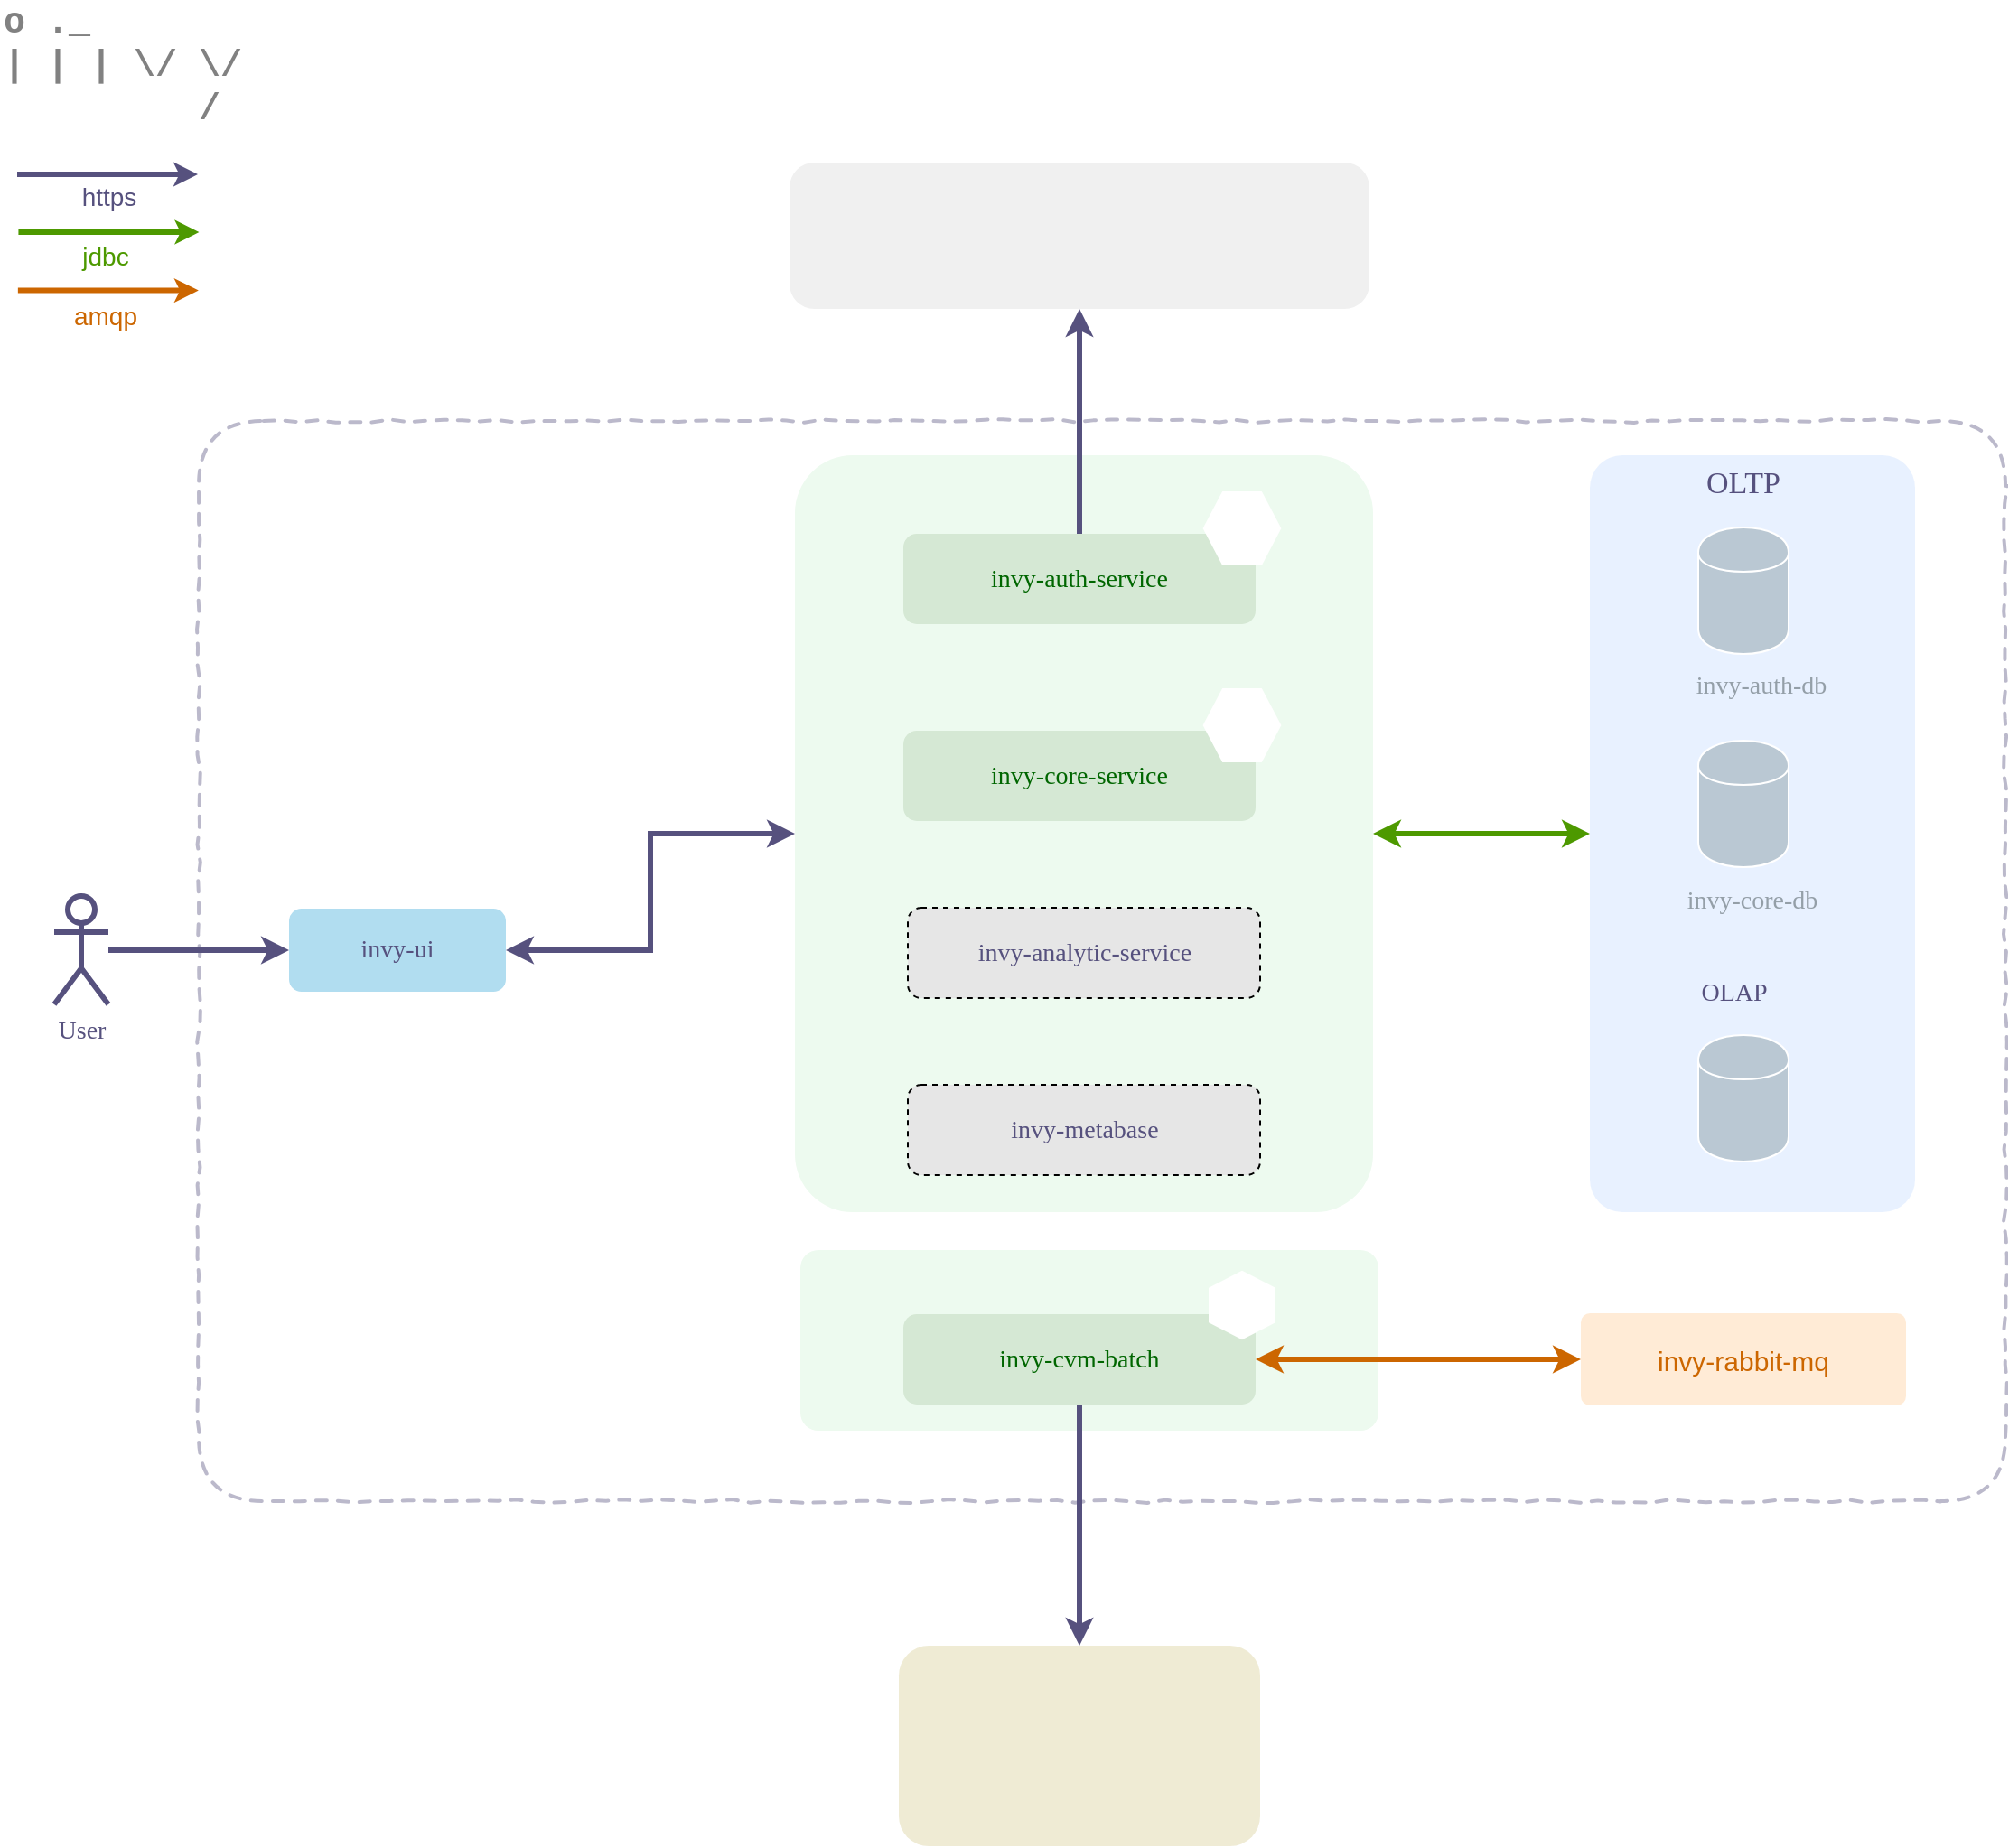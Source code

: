 <mxfile version="12.1.3" type="github" pages="1">
  <diagram id="U5muAcYlw0ag1JCLRIDb" name="Page-1">
    <mxGraphModel dx="1089" dy="1101" grid="1" gridSize="10" guides="1" tooltips="1" connect="1" arrows="1" fold="1" page="1" pageScale="1" pageWidth="850" pageHeight="1100" math="0" shadow="0">
      <root>
        <mxCell id="0"/>
        <mxCell id="1" parent="0"/>
        <mxCell id="V0Xs-0CVrBQiGBR1F-wS-24" value="" style="rounded=1;whiteSpace=wrap;html=1;dashed=1;fillColor=none;fontSize=14;fontColor=#4D9900;opacity=40;strokeColor=#56517E;strokeWidth=2;arcSize=6;glass=0;comic=1;shadow=0;movable=0;resizable=0;rotatable=0;recursiveResize=0;editable=0;" parent="1" vertex="1">
          <mxGeometry x="120" y="242" width="1000" height="598" as="geometry"/>
        </mxCell>
        <mxCell id="fFbL5YQMe2po9hjQBBQq-4" value="invy-rabbit-mq" style="rounded=1;whiteSpace=wrap;html=1;fontSize=15;arcSize=10;fillColor=#ffe6cc;strokeColor=none;opacity=80;fontColor=#CC6600;" vertex="1" parent="1">
          <mxGeometry x="885" y="736" width="180" height="51" as="geometry"/>
        </mxCell>
        <mxCell id="fFbL5YQMe2po9hjQBBQq-3" value="" style="rounded=1;whiteSpace=wrap;html=1;fontSize=17;arcSize=10;fillColor=#EDFAEF;strokeColor=none;" vertex="1" parent="1">
          <mxGeometry x="453" y="701" width="320" height="100" as="geometry"/>
        </mxCell>
        <mxCell id="XNiuDohxMIJDn-E_BAAG-5" value="" style="rounded=1;whiteSpace=wrap;html=1;fontSize=17;arcSize=10;fillColor=#E3EEFF;strokeColor=none;opacity=80;" parent="1" vertex="1">
          <mxGeometry x="890" y="261" width="180" height="419" as="geometry"/>
        </mxCell>
        <mxCell id="V0Xs-0CVrBQiGBR1F-wS-12" style="edgeStyle=orthogonalEdgeStyle;rounded=0;orthogonalLoop=1;jettySize=auto;html=1;endArrow=classic;endFill=1;strokeColor=#4D9900;strokeWidth=3;fontSize=14;fontColor=#56517E;startArrow=classic;startFill=1;" parent="1" source="XNiuDohxMIJDn-E_BAAG-1" target="XNiuDohxMIJDn-E_BAAG-5" edge="1">
          <mxGeometry relative="1" as="geometry"/>
        </mxCell>
        <mxCell id="XNiuDohxMIJDn-E_BAAG-1" value="" style="rounded=1;whiteSpace=wrap;html=1;fontSize=17;arcSize=10;fillColor=#EDFAEF;strokeColor=none;" parent="1" vertex="1">
          <mxGeometry x="450" y="261" width="320" height="419" as="geometry"/>
        </mxCell>
        <mxCell id="4SFKCHGJIZ1W-jkTVPGr-1" value="&lt;div style=&quot;font-size: 20px;&quot;&gt;o ._&lt;/div&gt;&lt;div style=&quot;font-size: 20px;&quot;&gt;| | | \/ \/&lt;/div&gt;&lt;div style=&quot;font-size: 20px;&quot;&gt;&amp;nbsp; &amp;nbsp; &amp;nbsp; &amp;nbsp; &amp;nbsp;/&lt;/div&gt;" style="text;html=1;strokeColor=none;fillColor=none;align=left;verticalAlign=middle;whiteSpace=wrap;rounded=0;fontSize=20;fontFamily=Courier New;fontColor=#4D4D4D;fontStyle=1;textOpacity=70;" parent="1" vertex="1">
          <mxGeometry x="10" y="10" width="160" height="70" as="geometry"/>
        </mxCell>
        <mxCell id="V0Xs-0CVrBQiGBR1F-wS-11" style="edgeStyle=orthogonalEdgeStyle;rounded=0;orthogonalLoop=1;jettySize=auto;html=1;endArrow=classic;endFill=1;strokeColor=#56517E;strokeWidth=3;fontSize=14;fontColor=#56517E;startArrow=classic;startFill=1;" parent="1" source="4SFKCHGJIZ1W-jkTVPGr-3" target="XNiuDohxMIJDn-E_BAAG-1" edge="1">
          <mxGeometry relative="1" as="geometry"/>
        </mxCell>
        <mxCell id="4SFKCHGJIZ1W-jkTVPGr-3" value="invy-ui" style="rounded=1;whiteSpace=wrap;html=1;fontFamily=Tahoma;fontSize=14;fillColor=#b1ddf0;strokeColor=none;fontColor=#56517E;" parent="1" vertex="1">
          <mxGeometry x="170" y="512" width="120" height="46" as="geometry"/>
        </mxCell>
        <mxCell id="4SFKCHGJIZ1W-jkTVPGr-7" style="edgeStyle=orthogonalEdgeStyle;rounded=0;orthogonalLoop=1;jettySize=auto;html=1;entryX=0;entryY=0.5;entryDx=0;entryDy=0;fontFamily=Tahoma;fontSize=14;fillColor=#d0cee2;strokeColor=#56517e;strokeWidth=3;fontColor=#56517E;" parent="1" source="4SFKCHGJIZ1W-jkTVPGr-4" target="4SFKCHGJIZ1W-jkTVPGr-3" edge="1">
          <mxGeometry relative="1" as="geometry"/>
        </mxCell>
        <mxCell id="4SFKCHGJIZ1W-jkTVPGr-4" value="User" style="shape=umlActor;verticalLabelPosition=bottom;labelBackgroundColor=#ffffff;verticalAlign=top;html=1;outlineConnect=0;fontFamily=Tahoma;fontSize=14;strokeWidth=3;strokeColor=#56517E;fontColor=#56517E;" parent="1" vertex="1">
          <mxGeometry x="40" y="505" width="30" height="60" as="geometry"/>
        </mxCell>
        <mxCell id="4SFKCHGJIZ1W-jkTVPGr-10" value="invy-analytic-service" style="rounded=1;whiteSpace=wrap;html=1;fontFamily=Tahoma;fontSize=14;fontColor=#56517E;dashed=1;fillColor=#E6E6E6;" parent="1" vertex="1">
          <mxGeometry x="512.5" y="511.5" width="195" height="50" as="geometry"/>
        </mxCell>
        <mxCell id="4SFKCHGJIZ1W-jkTVPGr-18" value="invy-metabase" style="rounded=1;whiteSpace=wrap;html=1;fontFamily=Tahoma;fontSize=14;fontColor=#56517E;dashed=1;fillColor=#E6E6E6;" parent="1" vertex="1">
          <mxGeometry x="512.5" y="609.5" width="195" height="50" as="geometry"/>
        </mxCell>
        <mxCell id="7_RaW1AWdkRF37Sx4alJ-3" value="" style="shape=image;html=1;verticalAlign=top;verticalLabelPosition=bottom;labelBackgroundColor=#ffffff;imageAspect=0;aspect=fixed;image=https://cdn2.iconfinder.com/data/icons/designer-skills/128/react-128.png;fontFamily=Tahoma;fontSize=14;fontColor=#56517E;" parent="1" vertex="1">
          <mxGeometry x="250" y="480" width="52" height="52" as="geometry"/>
        </mxCell>
        <mxCell id="7_RaW1AWdkRF37Sx4alJ-11" value="OLTP" style="text;html=1;strokeColor=none;fillColor=none;align=center;verticalAlign=middle;whiteSpace=wrap;rounded=0;fontFamily=Tahoma;fontSize=17;fontColor=#56517E;" parent="1" vertex="1">
          <mxGeometry x="955" y="266.5" width="40" height="20" as="geometry"/>
        </mxCell>
        <mxCell id="7_RaW1AWdkRF37Sx4alJ-12" value="" style="group" parent="1" vertex="1" connectable="0">
          <mxGeometry x="940" y="419" width="95" height="98" as="geometry"/>
        </mxCell>
        <mxCell id="7_RaW1AWdkRF37Sx4alJ-13" value="" style="shape=cylinder;whiteSpace=wrap;html=1;boundedLbl=1;backgroundOutline=1;fontFamily=Tahoma;fontSize=14;fillColor=#bac8d3;strokeColor=#FFFFFF;" parent="7_RaW1AWdkRF37Sx4alJ-12" vertex="1">
          <mxGeometry x="10" width="50" height="70" as="geometry"/>
        </mxCell>
        <mxCell id="7_RaW1AWdkRF37Sx4alJ-14" value="" style="shape=image;html=1;verticalAlign=top;verticalLabelPosition=bottom;labelBackgroundColor=#ffffff;imageAspect=0;aspect=fixed;image=https://cdn4.iconfinder.com/data/icons/logos-brands-5/24/postgresql-128.png;strokeColor=#56517E;strokeWidth=3;fontFamily=Tahoma;fontSize=14;fontColor=#56517E;" parent="7_RaW1AWdkRF37Sx4alJ-12" vertex="1">
          <mxGeometry x="35" y="35" width="43" height="43" as="geometry"/>
        </mxCell>
        <mxCell id="XNiuDohxMIJDn-E_BAAG-3" value="&lt;span style=&quot;font-family: &amp;#34;tahoma&amp;#34; ; font-size: 14px&quot;&gt;invy-core-db&lt;/span&gt;" style="text;html=1;strokeColor=none;fillColor=none;align=center;verticalAlign=middle;whiteSpace=wrap;rounded=0;fontSize=14;fontColor=#949FA8;" parent="7_RaW1AWdkRF37Sx4alJ-12" vertex="1">
          <mxGeometry x="-15" y="78" width="110" height="20" as="geometry"/>
        </mxCell>
        <mxCell id="7_RaW1AWdkRF37Sx4alJ-16" value="OLAP" style="text;html=1;strokeColor=none;fillColor=none;align=center;verticalAlign=middle;whiteSpace=wrap;rounded=0;fontFamily=Tahoma;fontSize=14;fontColor=#56517E;" parent="1" vertex="1">
          <mxGeometry x="950" y="549" width="40" height="20" as="geometry"/>
        </mxCell>
        <mxCell id="7_RaW1AWdkRF37Sx4alJ-17" value="" style="group" parent="1" vertex="1" connectable="0">
          <mxGeometry x="940" y="582" width="80" height="97" as="geometry"/>
        </mxCell>
        <mxCell id="7_RaW1AWdkRF37Sx4alJ-18" value="" style="shape=cylinder;whiteSpace=wrap;html=1;boundedLbl=1;backgroundOutline=1;fontFamily=Tahoma;fontSize=14;fillColor=#bac8d3;strokeColor=#FFFFFF;" parent="7_RaW1AWdkRF37Sx4alJ-17" vertex="1">
          <mxGeometry x="10" width="50" height="70" as="geometry"/>
        </mxCell>
        <mxCell id="7_RaW1AWdkRF37Sx4alJ-19" value="" style="shape=image;html=1;verticalAlign=top;verticalLabelPosition=bottom;labelBackgroundColor=#ffffff;imageAspect=0;aspect=fixed;image=https://cdn4.iconfinder.com/data/icons/logos-brands-5/24/postgresql-128.png;strokeColor=#56517E;strokeWidth=3;fontFamily=Tahoma;fontSize=14;fontColor=#56517E;" parent="7_RaW1AWdkRF37Sx4alJ-17" vertex="1">
          <mxGeometry x="35" y="35" width="43" height="43" as="geometry"/>
        </mxCell>
        <mxCell id="7_RaW1AWdkRF37Sx4alJ-34" value="" style="group" parent="1" vertex="1" connectable="0">
          <mxGeometry x="510" y="383.5" width="215" height="80" as="geometry"/>
        </mxCell>
        <mxCell id="4SFKCHGJIZ1W-jkTVPGr-8" value="invy-core-service" style="rounded=1;whiteSpace=wrap;html=1;fontFamily=Tahoma;fontSize=14;fillColor=#d5e8d4;strokeColor=none;fontColor=#006600;" parent="7_RaW1AWdkRF37Sx4alJ-34" vertex="1">
          <mxGeometry y="30" width="195" height="50" as="geometry"/>
        </mxCell>
        <mxCell id="7_RaW1AWdkRF37Sx4alJ-27" value="" style="group" parent="7_RaW1AWdkRF37Sx4alJ-34" vertex="1" connectable="0">
          <mxGeometry x="160" width="55" height="55" as="geometry"/>
        </mxCell>
        <mxCell id="7_RaW1AWdkRF37Sx4alJ-28" value="" style="shape=hexagon;perimeter=hexagonPerimeter2;whiteSpace=wrap;html=1;strokeColor=#FFFFFF;strokeWidth=3;fontFamily=Tahoma;fontSize=14;fontColor=#56517E;" parent="7_RaW1AWdkRF37Sx4alJ-27" vertex="1">
          <mxGeometry x="7.5" y="8" width="40" height="38" as="geometry"/>
        </mxCell>
        <mxCell id="7_RaW1AWdkRF37Sx4alJ-29" value="" style="shape=image;imageAspect=0;aspect=fixed;verticalLabelPosition=bottom;verticalAlign=top;strokeColor=#FFFFFF;strokeWidth=3;fontFamily=Tahoma;fontSize=14;fontColor=#56517E;image=https://miro.medium.com/max/1200/1*J9d-VtiLfN9APIQgWTP9ow.png;" parent="7_RaW1AWdkRF37Sx4alJ-27" vertex="1">
          <mxGeometry width="55" height="55" as="geometry"/>
        </mxCell>
        <mxCell id="7_RaW1AWdkRF37Sx4alJ-35" value="" style="group" parent="1" vertex="1" connectable="0">
          <mxGeometry x="510" y="274.5" width="215" height="80" as="geometry"/>
        </mxCell>
        <mxCell id="4SFKCHGJIZ1W-jkTVPGr-9" value="invy-auth-service" style="rounded=1;whiteSpace=wrap;html=1;fontFamily=Tahoma;fontSize=14;fillColor=#d5e8d4;strokeColor=none;fontColor=#006600;" parent="7_RaW1AWdkRF37Sx4alJ-35" vertex="1">
          <mxGeometry y="30" width="195" height="50" as="geometry"/>
        </mxCell>
        <mxCell id="7_RaW1AWdkRF37Sx4alJ-26" value="" style="group" parent="7_RaW1AWdkRF37Sx4alJ-35" vertex="1" connectable="0">
          <mxGeometry x="160" width="55" height="55" as="geometry"/>
        </mxCell>
        <mxCell id="7_RaW1AWdkRF37Sx4alJ-25" value="" style="shape=hexagon;perimeter=hexagonPerimeter2;whiteSpace=wrap;html=1;strokeColor=#FFFFFF;strokeWidth=3;fontFamily=Tahoma;fontSize=14;fontColor=#56517E;" parent="7_RaW1AWdkRF37Sx4alJ-26" vertex="1">
          <mxGeometry x="7.5" y="8" width="40" height="38" as="geometry"/>
        </mxCell>
        <mxCell id="7_RaW1AWdkRF37Sx4alJ-23" value="" style="shape=image;imageAspect=0;aspect=fixed;verticalLabelPosition=bottom;verticalAlign=top;strokeColor=#FFFFFF;strokeWidth=3;fontFamily=Tahoma;fontSize=14;fontColor=#56517E;image=https://miro.medium.com/max/1200/1*J9d-VtiLfN9APIQgWTP9ow.png;" parent="7_RaW1AWdkRF37Sx4alJ-26" vertex="1">
          <mxGeometry width="55" height="55" as="geometry"/>
        </mxCell>
        <mxCell id="4SFKCHGJIZ1W-jkTVPGr-15" value="" style="shape=cylinder;whiteSpace=wrap;html=1;boundedLbl=1;backgroundOutline=1;fontFamily=Tahoma;fontSize=14;fillColor=#bac8d3;strokeColor=#FFFFFF;" parent="1" vertex="1">
          <mxGeometry x="950" y="301" width="50" height="70" as="geometry"/>
        </mxCell>
        <mxCell id="7_RaW1AWdkRF37Sx4alJ-6" value="" style="shape=image;html=1;verticalAlign=top;verticalLabelPosition=bottom;labelBackgroundColor=#ffffff;imageAspect=0;aspect=fixed;image=https://cdn4.iconfinder.com/data/icons/logos-brands-5/24/postgresql-128.png;strokeColor=#56517E;strokeWidth=3;fontFamily=Tahoma;fontSize=14;fontColor=#56517E;" parent="1" vertex="1">
          <mxGeometry x="975" y="336" width="43" height="43" as="geometry"/>
        </mxCell>
        <mxCell id="XNiuDohxMIJDn-E_BAAG-2" value="&lt;span style=&quot;font-family: &amp;quot;tahoma&amp;quot; ; font-size: 14px&quot;&gt;invy-auth-db&lt;/span&gt;" style="text;html=1;strokeColor=none;fillColor=none;align=center;verticalAlign=middle;whiteSpace=wrap;rounded=0;fontSize=14;fontColor=#949FA8;" parent="1" vertex="1">
          <mxGeometry x="930" y="378" width="110" height="20" as="geometry"/>
        </mxCell>
        <mxCell id="V0Xs-0CVrBQiGBR1F-wS-6" style="edgeStyle=orthogonalEdgeStyle;rounded=0;orthogonalLoop=1;jettySize=auto;html=1;fontSize=14;fontColor=#CCE5FF;strokeWidth=3;strokeColor=#56517E;" parent="1" source="4SFKCHGJIZ1W-jkTVPGr-9" target="V0Xs-0CVrBQiGBR1F-wS-5" edge="1">
          <mxGeometry relative="1" as="geometry"/>
        </mxCell>
        <mxCell id="V0Xs-0CVrBQiGBR1F-wS-7" value="" style="group" parent="1" vertex="1" connectable="0">
          <mxGeometry x="447" y="29" width="321" height="153" as="geometry"/>
        </mxCell>
        <mxCell id="V0Xs-0CVrBQiGBR1F-wS-5" value="" style="rounded=1;whiteSpace=wrap;html=1;fontSize=17;arcSize=17;fillColor=#F0F0F0;strokeColor=none;" parent="V0Xs-0CVrBQiGBR1F-wS-7" vertex="1">
          <mxGeometry y="70" width="321" height="81" as="geometry"/>
        </mxCell>
        <mxCell id="V0Xs-0CVrBQiGBR1F-wS-1" value="" style="shape=image;imageAspect=0;aspect=fixed;verticalLabelPosition=bottom;verticalAlign=top;fontSize=14;image=http://www.fortux.com/img/oauth2_logo.svg;" parent="V0Xs-0CVrBQiGBR1F-wS-7" vertex="1">
          <mxGeometry x="263" y="25" width="70" height="70" as="geometry"/>
        </mxCell>
        <mxCell id="V0Xs-0CVrBQiGBR1F-wS-3" value="" style="shape=image;imageAspect=0;aspect=fixed;verticalLabelPosition=bottom;verticalAlign=top;fontSize=14;image=https://chinaccelerator.com/wp-content/uploads/2017/01/google-logo-2015-g-icon.png;" parent="V0Xs-0CVrBQiGBR1F-wS-7" vertex="1">
          <mxGeometry x="60" y="70" width="118" height="89" as="geometry"/>
        </mxCell>
        <mxCell id="V0Xs-0CVrBQiGBR1F-wS-4" value="" style="shape=image;imageAspect=0;aspect=fixed;verticalLabelPosition=bottom;verticalAlign=top;fontSize=14;image=https://www.freepnglogos.com/uploads/official-linkedin-logo----17.png;" parent="V0Xs-0CVrBQiGBR1F-wS-7" vertex="1">
          <mxGeometry x="197" y="88" width="47" height="47" as="geometry"/>
        </mxCell>
        <mxCell id="V0Xs-0CVrBQiGBR1F-wS-9" value="" style="edgeStyle=orthogonalEdgeStyle;fontSize=12;html=1;endArrow=classic;endFill=1;rounded=0;strokeWidth=3;endSize=4;startSize=4;dashed=0;strokeColor=#56517E;" parent="1" edge="1">
          <mxGeometry width="100" relative="1" as="geometry">
            <mxPoint x="19.5" y="105.5" as="sourcePoint"/>
            <mxPoint x="119.5" y="105.5" as="targetPoint"/>
            <Array as="points">
              <mxPoint x="99.5" y="105.5"/>
              <mxPoint x="99.5" y="105.5"/>
            </Array>
          </mxGeometry>
        </mxCell>
        <mxCell id="V0Xs-0CVrBQiGBR1F-wS-10" value="https" style="text;html=1;resizable=0;points=[];align=center;verticalAlign=middle;labelBackgroundColor=#ffffff;fontSize=14;fontColor=#56517E;" parent="V0Xs-0CVrBQiGBR1F-wS-9" vertex="1" connectable="0">
          <mxGeometry x="0.6" y="9" relative="1" as="geometry">
            <mxPoint x="-29.5" y="21.5" as="offset"/>
          </mxGeometry>
        </mxCell>
        <mxCell id="V0Xs-0CVrBQiGBR1F-wS-13" value="" style="edgeStyle=orthogonalEdgeStyle;fontSize=12;html=1;endArrow=classic;endFill=1;rounded=0;strokeWidth=3;endSize=4;startSize=4;dashed=0;strokeColor=#4D9900;" parent="1" edge="1">
          <mxGeometry width="100" relative="1" as="geometry">
            <mxPoint x="20.214" y="137.5" as="sourcePoint"/>
            <mxPoint x="120.214" y="137.5" as="targetPoint"/>
            <Array as="points">
              <mxPoint x="100" y="138"/>
              <mxPoint x="100" y="138"/>
            </Array>
          </mxGeometry>
        </mxCell>
        <mxCell id="V0Xs-0CVrBQiGBR1F-wS-14" value="jdbc" style="text;html=1;resizable=0;points=[];align=center;verticalAlign=middle;labelBackgroundColor=#ffffff;fontSize=14;fontColor=#4D9900;" parent="V0Xs-0CVrBQiGBR1F-wS-13" vertex="1" connectable="0">
          <mxGeometry x="0.6" y="9" relative="1" as="geometry">
            <mxPoint x="-32.5" y="22.5" as="offset"/>
          </mxGeometry>
        </mxCell>
        <mxCell id="V0Xs-0CVrBQiGBR1F-wS-21" value="" style="group" parent="1" vertex="1" connectable="0">
          <mxGeometry x="510" y="709.5" width="209" height="102" as="geometry"/>
        </mxCell>
        <mxCell id="7_RaW1AWdkRF37Sx4alJ-31" value="invy-cvm-batch" style="rounded=1;whiteSpace=wrap;html=1;fontFamily=Tahoma;fontSize=14;fillColor=#d5e8d4;strokeColor=none;fontColor=#006600;" parent="V0Xs-0CVrBQiGBR1F-wS-21" vertex="1">
          <mxGeometry y="27" width="195" height="50" as="geometry"/>
        </mxCell>
        <mxCell id="7_RaW1AWdkRF37Sx4alJ-33" value="" style="group" parent="V0Xs-0CVrBQiGBR1F-wS-21" vertex="1" connectable="0">
          <mxGeometry x="166" width="43" height="43" as="geometry"/>
        </mxCell>
        <mxCell id="7_RaW1AWdkRF37Sx4alJ-32" value="" style="shape=hexagon;perimeter=hexagonPerimeter2;whiteSpace=wrap;html=1;strokeColor=#FFFFFF;strokeWidth=3;fontFamily=Tahoma;fontSize=14;fontColor=#56517E;rotation=90;" parent="7_RaW1AWdkRF37Sx4alJ-33" vertex="1">
          <mxGeometry x="4" y="5" width="35" height="34" as="geometry"/>
        </mxCell>
        <mxCell id="7_RaW1AWdkRF37Sx4alJ-30" value="" style="shape=image;imageAspect=0;aspect=fixed;verticalLabelPosition=bottom;verticalAlign=top;strokeColor=#FFFFFF;strokeWidth=3;fontFamily=Tahoma;fontSize=14;fontColor=#56517E;image=https://img.stackshare.io/service/9201/dbefbe0f6d93161f545994d3aff87775.png;" parent="7_RaW1AWdkRF37Sx4alJ-33" vertex="1">
          <mxGeometry width="43" height="43" as="geometry"/>
        </mxCell>
        <mxCell id="V0Xs-0CVrBQiGBR1F-wS-22" value="" style="group" parent="1" vertex="1" connectable="0">
          <mxGeometry x="517.5" y="920" width="190" height="111" as="geometry"/>
        </mxCell>
        <mxCell id="V0Xs-0CVrBQiGBR1F-wS-18" value="" style="rounded=1;whiteSpace=wrap;html=1;fillColor=#EBE6CA;fontSize=14;strokeColor=none;fontColor=#ffffff;opacity=80;" parent="V0Xs-0CVrBQiGBR1F-wS-22" vertex="1">
          <mxGeometry x="-10" width="200" height="111" as="geometry"/>
        </mxCell>
        <mxCell id="V0Xs-0CVrBQiGBR1F-wS-17" value="" style="shape=image;imageAspect=0;aspect=fixed;verticalLabelPosition=bottom;verticalAlign=top;fillColor=#F0F0F0;fontSize=14;fontColor=#4D9900;image=http://www.cvm.gov.br/export/sites/cvm/galeria/imagem/logo_cvm.png;" parent="V0Xs-0CVrBQiGBR1F-wS-22" vertex="1">
          <mxGeometry x="17" y="15.5" width="151" height="80" as="geometry"/>
        </mxCell>
        <mxCell id="V0Xs-0CVrBQiGBR1F-wS-23" style="edgeStyle=orthogonalEdgeStyle;rounded=0;orthogonalLoop=1;jettySize=auto;html=1;endArrow=classic;endFill=1;strokeColor=#56517E;strokeWidth=3;fontSize=14;fontColor=#4D9900;" parent="1" source="7_RaW1AWdkRF37Sx4alJ-31" target="V0Xs-0CVrBQiGBR1F-wS-18" edge="1">
          <mxGeometry relative="1" as="geometry"/>
        </mxCell>
        <mxCell id="fFbL5YQMe2po9hjQBBQq-2" value="" style="shape=image;imageAspect=0;aspect=fixed;verticalLabelPosition=bottom;verticalAlign=top;rounded=1;shadow=0;glass=0;comic=1;image=https://cdn.worldvectorlogo.com/logos/rabbitmq.svg;" vertex="1" parent="1">
          <mxGeometry x="1040" y="721" width="28" height="30" as="geometry"/>
        </mxCell>
        <mxCell id="fFbL5YQMe2po9hjQBBQq-5" style="edgeStyle=orthogonalEdgeStyle;rounded=0;orthogonalLoop=1;jettySize=auto;html=1;fontSize=15;fontColor=#CC6600;strokeWidth=3;strokeColor=#CC6600;startArrow=classic;startFill=1;" edge="1" parent="1" source="7_RaW1AWdkRF37Sx4alJ-31" target="fFbL5YQMe2po9hjQBBQq-4">
          <mxGeometry relative="1" as="geometry"/>
        </mxCell>
        <mxCell id="fFbL5YQMe2po9hjQBBQq-7" value="" style="edgeStyle=orthogonalEdgeStyle;fontSize=12;html=1;endArrow=classic;endFill=1;rounded=0;strokeWidth=3;endSize=4;startSize=4;dashed=0;strokeColor=#CC6600;" edge="1" parent="1">
          <mxGeometry width="100" relative="1" as="geometry">
            <mxPoint x="19.929" y="169.786" as="sourcePoint"/>
            <mxPoint x="119.929" y="169.786" as="targetPoint"/>
            <Array as="points">
              <mxPoint x="99.5" y="170.5"/>
              <mxPoint x="99.5" y="170.5"/>
            </Array>
          </mxGeometry>
        </mxCell>
        <mxCell id="fFbL5YQMe2po9hjQBBQq-8" value="amqp" style="text;html=1;resizable=0;points=[];align=center;verticalAlign=middle;labelBackgroundColor=#ffffff;fontSize=14;fontColor=#CC6600;" vertex="1" connectable="0" parent="fFbL5YQMe2po9hjQBBQq-7">
          <mxGeometry x="0.6" y="9" relative="1" as="geometry">
            <mxPoint x="-32.5" y="22.5" as="offset"/>
          </mxGeometry>
        </mxCell>
      </root>
    </mxGraphModel>
  </diagram>
</mxfile>
